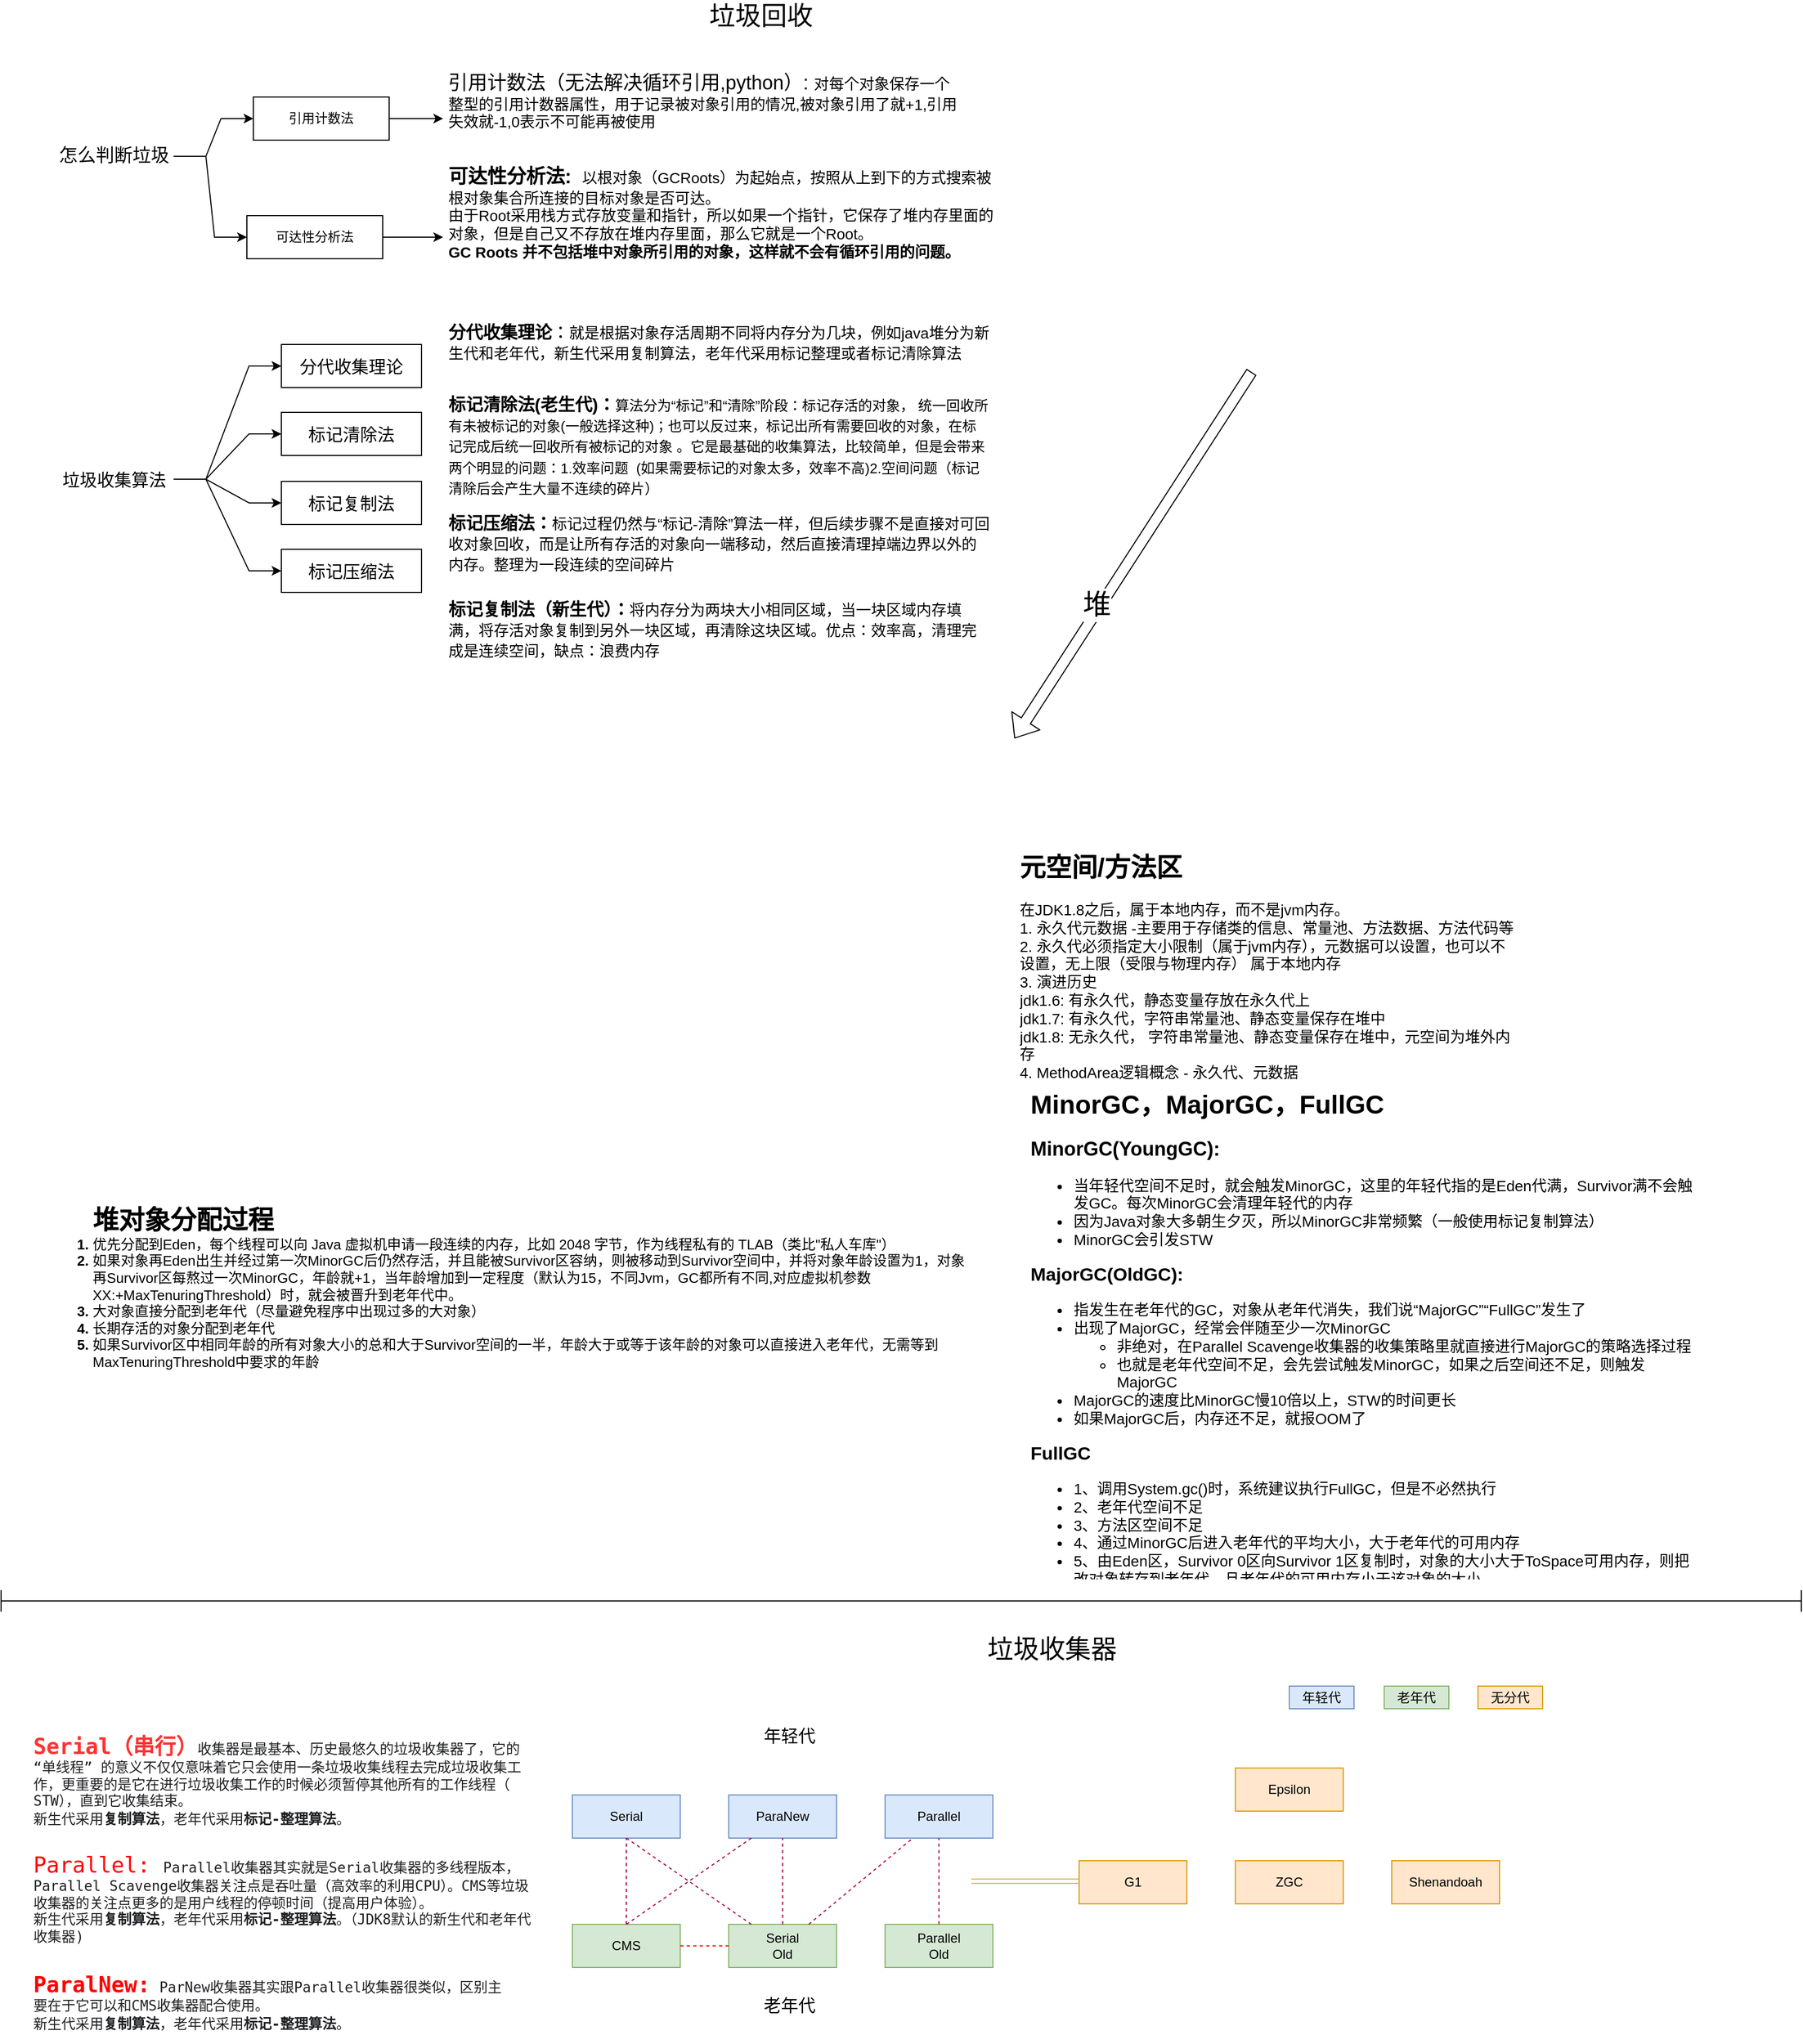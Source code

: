 <mxfile version="14.5.1" type="device"><diagram id="dV8cyQQ65th9yz1UQDVJ" name="垃圾收集器"><mxGraphModel dx="1645" dy="758" grid="1" gridSize="10" guides="1" tooltips="1" connect="1" arrows="1" fold="1" page="1" pageScale="1" pageWidth="827" pageHeight="1169" math="0" shadow="0"><root><mxCell id="0"/><mxCell id="1" parent="0"/><mxCell id="WQGvxAzjUt7yLJ4PW8EL-5" value="&lt;font style=&quot;font-size: 24px&quot;&gt;垃圾回收&lt;/font&gt;" style="text;html=1;strokeColor=none;fillColor=none;align=center;verticalAlign=middle;whiteSpace=wrap;rounded=0;" parent="1" vertex="1"><mxGeometry x="670" y="20" width="170" height="20" as="geometry"/></mxCell><mxCell id="WQGvxAzjUt7yLJ4PW8EL-6" value="" style="group" parent="1" vertex="1" connectable="0"><mxGeometry x="100" y="307.5" width="870" height="347" as="geometry"/></mxCell><mxCell id="Q7dUhuoePkNYFKDqM1IS-6" value="垃圾收集算法" style="text;html=1;strokeColor=none;fillColor=none;align=center;verticalAlign=middle;whiteSpace=wrap;rounded=0;fontSize=16;" parent="WQGvxAzjUt7yLJ4PW8EL-6" vertex="1"><mxGeometry y="127" width="110" height="50" as="geometry"/></mxCell><mxCell id="Q7dUhuoePkNYFKDqM1IS-7" value="分代收集理论" style="rounded=0;whiteSpace=wrap;html=1;fontSize=16;" parent="WQGvxAzjUt7yLJ4PW8EL-6" vertex="1"><mxGeometry x="210" y="27" width="130" height="40" as="geometry"/></mxCell><mxCell id="Q7dUhuoePkNYFKDqM1IS-2" style="edgeStyle=entityRelationEdgeStyle;rounded=0;orthogonalLoop=1;jettySize=auto;html=1;entryX=0;entryY=0.5;entryDx=0;entryDy=0;fontSize=16;" parent="WQGvxAzjUt7yLJ4PW8EL-6" source="Q7dUhuoePkNYFKDqM1IS-6" target="Q7dUhuoePkNYFKDqM1IS-7" edge="1"><mxGeometry relative="1" as="geometry"/></mxCell><mxCell id="Q7dUhuoePkNYFKDqM1IS-8" value="标记清除法" style="rounded=0;whiteSpace=wrap;html=1;fontSize=16;" parent="WQGvxAzjUt7yLJ4PW8EL-6" vertex="1"><mxGeometry x="210" y="90" width="130" height="40" as="geometry"/></mxCell><mxCell id="Q7dUhuoePkNYFKDqM1IS-3" style="edgeStyle=entityRelationEdgeStyle;rounded=0;orthogonalLoop=1;jettySize=auto;html=1;fontSize=16;" parent="WQGvxAzjUt7yLJ4PW8EL-6" source="Q7dUhuoePkNYFKDqM1IS-6" target="Q7dUhuoePkNYFKDqM1IS-8" edge="1"><mxGeometry relative="1" as="geometry"/></mxCell><mxCell id="Q7dUhuoePkNYFKDqM1IS-9" value="标记复制法" style="rounded=0;whiteSpace=wrap;html=1;fontSize=16;" parent="WQGvxAzjUt7yLJ4PW8EL-6" vertex="1"><mxGeometry x="210" y="154" width="130" height="40" as="geometry"/></mxCell><mxCell id="Q7dUhuoePkNYFKDqM1IS-4" style="edgeStyle=entityRelationEdgeStyle;rounded=0;orthogonalLoop=1;jettySize=auto;html=1;fontSize=16;" parent="WQGvxAzjUt7yLJ4PW8EL-6" source="Q7dUhuoePkNYFKDqM1IS-6" target="Q7dUhuoePkNYFKDqM1IS-9" edge="1"><mxGeometry relative="1" as="geometry"/></mxCell><mxCell id="Q7dUhuoePkNYFKDqM1IS-10" value="标记压缩法" style="rounded=0;whiteSpace=wrap;html=1;fontSize=16;" parent="WQGvxAzjUt7yLJ4PW8EL-6" vertex="1"><mxGeometry x="210" y="217" width="130" height="40" as="geometry"/></mxCell><mxCell id="Q7dUhuoePkNYFKDqM1IS-5" style="edgeStyle=entityRelationEdgeStyle;rounded=0;orthogonalLoop=1;jettySize=auto;html=1;entryX=0;entryY=0.5;entryDx=0;entryDy=0;fontSize=16;" parent="WQGvxAzjUt7yLJ4PW8EL-6" source="Q7dUhuoePkNYFKDqM1IS-6" target="Q7dUhuoePkNYFKDqM1IS-10" edge="1"><mxGeometry relative="1" as="geometry"/></mxCell><mxCell id="Q7dUhuoePkNYFKDqM1IS-11" value="&lt;p&gt;&lt;b&gt;分代收集理论&lt;/b&gt;：&lt;span style=&quot;font-weight: normal&quot;&gt;&lt;font style=&quot;font-size: 14px&quot;&gt;就是根据对象存活周期不同将内存分为几块，例如java堆分为新生代和老年代，新生代采用复制算法，老年代采用标记整理或者标记清除算法&lt;/font&gt;&lt;/span&gt;&lt;/p&gt;" style="text;html=1;strokeColor=none;fillColor=none;spacing=5;spacingTop=-20;whiteSpace=wrap;overflow=hidden;rounded=0;fontSize=16;" parent="WQGvxAzjUt7yLJ4PW8EL-6" vertex="1"><mxGeometry x="360" width="510" height="90" as="geometry"/></mxCell><mxCell id="Q7dUhuoePkNYFKDqM1IS-12" value="&lt;p&gt;&lt;b&gt;标记清除法(老生代)：&lt;/b&gt;&lt;font style=&quot;font-size: 13px&quot;&gt;算法分为“标记”和“清除”阶段：标记存活的对象， 统一回收所有未被标记的对象(一般选择这种)；也可以反过来，标记出所有需要回收的对象，在标记完成后统一回收所有被标记的对象 。它是最基础的收集算法，比较简单，但是会带来两个明显的问题：1.效率问题&amp;nbsp; (如果需要标记的对象太多，效率不高)2.空间问题（标记清除后会产生大量不连续的碎片）&lt;/font&gt;&lt;br&gt;&lt;/p&gt;" style="text;html=1;strokeColor=none;fillColor=none;spacing=5;spacingTop=-20;whiteSpace=wrap;overflow=hidden;rounded=0;fontSize=16;" parent="WQGvxAzjUt7yLJ4PW8EL-6" vertex="1"><mxGeometry x="360" y="67" width="510" height="120" as="geometry"/></mxCell><mxCell id="Q7dUhuoePkNYFKDqM1IS-13" value="&lt;p&gt;&lt;b&gt;标记复制法（新生代）：&lt;/b&gt;&lt;font style=&quot;font-size: 14px&quot;&gt;将内存分为两块大小相同区域，当一块区域内存填满，将存活对象复制到另外一块区域，再清除这块区域。优点：效率高，清理完成是连续空间，缺点：浪费内存&lt;/font&gt;&lt;br&gt;&lt;/p&gt;" style="text;html=1;strokeColor=none;fillColor=none;spacing=5;spacingTop=-20;whiteSpace=wrap;overflow=hidden;rounded=0;fontSize=16;" parent="WQGvxAzjUt7yLJ4PW8EL-6" vertex="1"><mxGeometry x="360" y="257" width="510" height="90" as="geometry"/></mxCell><mxCell id="Q7dUhuoePkNYFKDqM1IS-14" value="&lt;p&gt;&lt;b&gt;标记压缩法：&lt;/b&gt;&lt;font style=&quot;font-size: 14px&quot;&gt;标记过程仍然与“标记-清除”算法一样，但后续步骤不是直接对可回收对象回收，而是让所有存活的对象向一端移动，然后直接清理掉端边界以外的内存。整理为一段连续的空间碎片&lt;/font&gt;&lt;br&gt;&lt;/p&gt;" style="text;html=1;strokeColor=none;fillColor=none;spacing=5;spacingTop=-20;whiteSpace=wrap;overflow=hidden;rounded=0;fontSize=16;" parent="WQGvxAzjUt7yLJ4PW8EL-6" vertex="1"><mxGeometry x="360" y="177" width="510" height="90" as="geometry"/></mxCell><mxCell id="WQGvxAzjUt7yLJ4PW8EL-7" value="" style="group" parent="1" vertex="1" connectable="0"><mxGeometry x="90" y="720" width="1540" height="760" as="geometry"/></mxCell><mxCell id="Q7dUhuoePkNYFKDqM1IS-1" value="" style="shape=image;verticalLabelPosition=bottom;labelBackgroundColor=#ffffff;verticalAlign=top;aspect=fixed;imageAspect=0;image=http://image.clickear.top/20210908163105.png;" parent="WQGvxAzjUt7yLJ4PW8EL-7" vertex="1"><mxGeometry width="874.14" height="390" as="geometry"/></mxCell><mxCell id="WQGvxAzjUt7yLJ4PW8EL-1" value="&lt;h1&gt;&lt;ol&gt;&lt;font style=&quot;font-size: 24px&quot;&gt;堆对象分配过程&lt;/font&gt;&lt;br&gt;&lt;li style=&quot;font-size: 13px&quot;&gt;&lt;span style=&quot;font-weight: normal&quot;&gt;优先分配到Eden，每个线程可以向 Java 虚拟机申请一段连续的内存，比如 2048 字节，作为线程私有的 TLAB（类比&quot;私人车库&quot;）&lt;/span&gt;&lt;/li&gt;&lt;li style=&quot;font-size: 13px&quot;&gt;&lt;span style=&quot;font-weight: normal&quot;&gt;如果对象再Eden出生并经过第一次MinorGC后仍然存活，并且能被Survivor区容纳，则被移动到Survivor空间中，并将对象年龄设置为1，对象再Survivor区每熬过一次MinorGC，年龄就+1，当年龄增加到一定程度（默认为15，不同Jvm，GC都所有不同,对应虚拟机参数XX:+MaxTenuringThreshold）时，就会被晋升到老年代中。&lt;/span&gt;&lt;/li&gt;&lt;li style=&quot;font-size: 13px&quot;&gt;&lt;span style=&quot;font-weight: normal&quot;&gt;大对象直接分配到老年代（尽量避免程序中出现过多的大对象）&lt;/span&gt;&lt;/li&gt;&lt;li style=&quot;font-size: 13px&quot;&gt;&lt;span style=&quot;font-weight: normal&quot;&gt;长期存活的对象分配到老年代&lt;/span&gt;&lt;/li&gt;&lt;li style=&quot;font-size: 13px&quot;&gt;&lt;span style=&quot;font-weight: normal&quot;&gt;如果Survivor区中相同年龄的所有对象大小的总和大于Survivor空间的一半，年龄大于或等于该年龄的对象可以直接进入老年代，无需等到MaxTenuringThreshold中要求的年龄&lt;/span&gt;&lt;/li&gt;&lt;/ol&gt;&lt;/h1&gt;" style="text;html=1;strokeColor=none;fillColor=none;spacing=5;spacingTop=-20;whiteSpace=wrap;overflow=hidden;rounded=0;" parent="WQGvxAzjUt7yLJ4PW8EL-7" vertex="1"><mxGeometry y="399" width="860" height="330" as="geometry"/></mxCell><mxCell id="WQGvxAzjUt7yLJ4PW8EL-2" value="&lt;h1&gt;元空间/方法区&lt;/h1&gt;&lt;p style=&quot;font-size: 14px&quot;&gt;在JDK1.8之后，属于本地内存，而不是jvm内存。&lt;br&gt;1. 永久代元数据 -主要用于存储类的信息、常量池、方法数据、方法代码等&lt;br&gt;2. 永久代必须指定大小限制（属于&lt;span class=&quot;notion-enable-hover&quot;&gt;jvm内存&lt;/span&gt;），元数据可以设置，也可以不设置，无上限（受限与物理内存） 属于&lt;span class=&quot;notion-enable-hover&quot;&gt;本地内存&lt;br&gt;3. 演进历史&lt;br&gt;   &lt;/span&gt;jdk1.6: 有永久代，静态变量存放在永久代上&lt;span class=&quot;notion-enable-hover&quot;&gt;&lt;br&gt;   jdk&lt;/span&gt;1.7: 有永久代，字符串常量池、静态变量保存在&lt;span class=&quot;notion-enable-hover&quot;&gt;堆&lt;/span&gt;中&lt;br&gt;   jdk1.8: 无永久代， 字符串常量池、静态变量保存在&lt;span class=&quot;notion-enable-hover&quot;&gt;堆&lt;/span&gt;中，元空间为堆外内存&lt;br&gt;4. MethodArea逻辑概念 - 永久代、元数据&lt;br&gt;&lt;/p&gt;" style="text;html=1;strokeColor=none;fillColor=none;spacing=5;spacingTop=-20;whiteSpace=wrap;overflow=hidden;rounded=0;" parent="WQGvxAzjUt7yLJ4PW8EL-7" vertex="1"><mxGeometry x="900" y="80" width="470" height="230" as="geometry"/></mxCell><mxCell id="WQGvxAzjUt7yLJ4PW8EL-4" value="&lt;h1&gt;MinorGC，MajorGC，FullGC&lt;br&gt;&lt;/h1&gt;&lt;p&gt;&lt;b&gt;&lt;font style=&quot;font-size: 18px&quot;&gt;MinorGC(YoungGC):&lt;/font&gt;&lt;/b&gt;&lt;/p&gt;&lt;ul style=&quot;font-size: 14px&quot;&gt;&lt;li&gt;当年轻代空间不足时，就会触发MinorGC，这里的年轻代指的是Eden代满，Survivor满不会触发GC。每次MinorGC会清理年轻代的内存&lt;/li&gt;&lt;li&gt;因为Java对象大多朝生夕灭，所以MinorGC非常频繁（一般使用标记复制算法）&lt;/li&gt;&lt;li&gt;MinorGC会引发STW&lt;/li&gt;&lt;/ul&gt;&lt;p&gt;&lt;b&gt;&lt;font style=&quot;font-size: 17px&quot;&gt;MajorGC(OldGC):&lt;/font&gt;&lt;/b&gt;&lt;/p&gt;&lt;ul style=&quot;font-size: 14px&quot;&gt;&lt;li&gt;指发生在老年代的GC，对象从老年代消失，我们说“MajorGC”“FullGC”发生了&lt;/li&gt;&lt;li&gt;出现了MajorGC，经常会伴随至少一次MinorGC&lt;ul&gt;&lt;li&gt;非绝对，在Parallel Scavenge收集器的收集策略里就直接进行MajorGC的策略选择过程&lt;/li&gt;&lt;li&gt;也就是老年代空间不足，会先尝试触发MinorGC，如果之后空间还不足，则触发MajorGC&lt;/li&gt;&lt;/ul&gt;&lt;/li&gt;&lt;li&gt;MajorGC的速度比MinorGC慢10倍以上，STW的时间更长&lt;/li&gt;&lt;li&gt;如果MajorGC后，内存还不足，就报OOM了&lt;/li&gt;&lt;/ul&gt;&lt;p&gt;&lt;b&gt;&lt;font style=&quot;font-size: 17px&quot;&gt;FullGC&lt;/font&gt;&lt;/b&gt;&lt;/p&gt;&lt;ul style=&quot;font-size: 14px&quot;&gt;&lt;li&gt;1、调用System.gc()时，系统建议执行FullGC，但是不必然执行&lt;/li&gt;&lt;li&gt;2、老年代空间不足&lt;/li&gt;&lt;li&gt;3、方法区空间不足&lt;/li&gt;&lt;li&gt;4、通过MinorGC后进入老年代的平均大小，大于老年代的可用内存&lt;/li&gt;&lt;li&gt;5、由Eden区，Survivor 0区向Survivor 1区复制时，对象的大小大于ToSpace可用内存，则把改对象转存到老年代，且老年代的可用内存小于该对象的大小&lt;/li&gt;&lt;br&gt;&lt;/ul&gt;" style="text;html=1;strokeColor=none;fillColor=none;spacing=5;spacingTop=-20;whiteSpace=wrap;overflow=hidden;rounded=0;" parent="WQGvxAzjUt7yLJ4PW8EL-7" vertex="1"><mxGeometry x="910" y="300" width="630" height="460" as="geometry"/></mxCell><mxCell id="WQGvxAzjUt7yLJ4PW8EL-31" value="" style="shape=image;verticalLabelPosition=bottom;labelBackgroundColor=#ffffff;verticalAlign=top;aspect=fixed;imageAspect=0;image=http://image.clickear.top/20210821145909.png;" parent="1" vertex="1"><mxGeometry x="1110" y="120" width="459" height="483" as="geometry"/></mxCell><mxCell id="WQGvxAzjUt7yLJ4PW8EL-32" value="" style="shape=flexArrow;endArrow=classic;html=1;" parent="1" edge="1"><mxGeometry width="50" height="50" relative="1" as="geometry"><mxPoint x="1210" y="360" as="sourcePoint"/><mxPoint x="990" y="700" as="targetPoint"/></mxGeometry></mxCell><mxCell id="WQGvxAzjUt7yLJ4PW8EL-33" value="&lt;font style=&quot;font-size: 26px&quot;&gt;堆&lt;/font&gt;" style="edgeLabel;html=1;align=center;verticalAlign=middle;resizable=0;points=[];" parent="WQGvxAzjUt7yLJ4PW8EL-32" vertex="1" connectable="0"><mxGeometry x="0.278" y="-4" relative="1" as="geometry"><mxPoint as="offset"/></mxGeometry></mxCell><mxCell id="WQGvxAzjUt7yLJ4PW8EL-35" value="" style="shape=crossbar;whiteSpace=wrap;html=1;rounded=1;" parent="1" vertex="1"><mxGeometry x="50" y="1490" width="1670" height="20" as="geometry"/></mxCell><mxCell id="WQGvxAzjUt7yLJ4PW8EL-36" value="" style="group" parent="1" vertex="1" connectable="0"><mxGeometry x="100" y="80" width="880" height="227.5" as="geometry"/></mxCell><mxCell id="WQGvxAzjUt7yLJ4PW8EL-8" value="&lt;font style=&quot;font-size: 17px&quot;&gt;怎么判断垃圾&lt;/font&gt;" style="text;html=1;strokeColor=none;fillColor=none;align=center;verticalAlign=middle;whiteSpace=wrap;rounded=0;" parent="WQGvxAzjUt7yLJ4PW8EL-36" vertex="1"><mxGeometry y="65" width="110" height="30" as="geometry"/></mxCell><mxCell id="WQGvxAzjUt7yLJ4PW8EL-23" value="引用计数法" style="rounded=0;whiteSpace=wrap;html=1;" parent="WQGvxAzjUt7yLJ4PW8EL-36" vertex="1"><mxGeometry x="184" y="25" width="126" height="40" as="geometry"/></mxCell><mxCell id="WQGvxAzjUt7yLJ4PW8EL-25" style="edgeStyle=entityRelationEdgeStyle;rounded=0;orthogonalLoop=1;jettySize=auto;html=1;exitX=1;exitY=0.5;exitDx=0;exitDy=0;" parent="WQGvxAzjUt7yLJ4PW8EL-36" source="WQGvxAzjUt7yLJ4PW8EL-8" target="WQGvxAzjUt7yLJ4PW8EL-23" edge="1"><mxGeometry relative="1" as="geometry"/></mxCell><mxCell id="WQGvxAzjUt7yLJ4PW8EL-24" value="可达性分析法" style="rounded=0;whiteSpace=wrap;html=1;" parent="WQGvxAzjUt7yLJ4PW8EL-36" vertex="1"><mxGeometry x="178" y="135" width="126" height="40" as="geometry"/></mxCell><mxCell id="WQGvxAzjUt7yLJ4PW8EL-26" style="edgeStyle=entityRelationEdgeStyle;rounded=0;orthogonalLoop=1;jettySize=auto;html=1;entryX=0;entryY=0.5;entryDx=0;entryDy=0;" parent="WQGvxAzjUt7yLJ4PW8EL-36" source="WQGvxAzjUt7yLJ4PW8EL-8" target="WQGvxAzjUt7yLJ4PW8EL-24" edge="1"><mxGeometry relative="1" as="geometry"><mxPoint x="178" y="125" as="targetPoint"/></mxGeometry></mxCell><mxCell id="WQGvxAzjUt7yLJ4PW8EL-27" value="&lt;p&gt;&lt;font style=&quot;font-size: 18px&quot;&gt;引用计数法（无法解决循环引用,python）:&amp;nbsp;&lt;/font&gt;&lt;span style=&quot;font-weight: normal&quot;&gt;&lt;font style=&quot;font-size: 14px&quot;&gt;对每个对象保存一个整型的引用计数器属性，用于记录被对象引用的情况,被对象引用了就+1,引用失效就-1,0表示不可能再被使用&lt;/font&gt;&lt;/span&gt;&lt;/p&gt;" style="text;html=1;strokeColor=none;fillColor=none;spacing=5;spacingTop=-20;whiteSpace=wrap;overflow=hidden;rounded=0;" parent="WQGvxAzjUt7yLJ4PW8EL-36" vertex="1"><mxGeometry x="360" width="480" height="90" as="geometry"/></mxCell><mxCell id="WQGvxAzjUt7yLJ4PW8EL-29" value="" style="edgeStyle=entityRelationEdgeStyle;rounded=0;orthogonalLoop=1;jettySize=auto;html=1;" parent="WQGvxAzjUt7yLJ4PW8EL-36" source="WQGvxAzjUt7yLJ4PW8EL-23" target="WQGvxAzjUt7yLJ4PW8EL-27" edge="1"><mxGeometry relative="1" as="geometry"/></mxCell><mxCell id="WQGvxAzjUt7yLJ4PW8EL-28" value="&lt;h1&gt;&lt;/h1&gt;&lt;font&gt;&lt;span style=&quot;font-size: 18px&quot;&gt;&lt;b&gt;可达性分析法:&amp;nbsp;&amp;nbsp;&lt;/b&gt;&lt;/span&gt;&lt;span style=&quot;font-size: 14px&quot;&gt;以根对象（GCRoots）为起始点，按照从上到下的方式搜索被根对象集合所连接的目标对象是否可达。&lt;/span&gt;&lt;span style=&quot;font-size: 14px&quot;&gt;&lt;br&gt;由于Root采用栈方式存放变量和指针，所以如果一个指针，它保存了堆内存里面的对象，但是自己又不存放在堆内存里面，那么它就是一个Root。&lt;/span&gt;&lt;br&gt;&lt;span style=&quot;font-size: 14px ; font-weight: 600&quot; class=&quot;notion-enable-hover&quot;&gt;GC Roots 并不包括堆中对象所引用的对象，这样就不会有循环引用的问题。&lt;/span&gt;&lt;/font&gt;" style="text;html=1;strokeColor=none;fillColor=none;spacing=5;spacingTop=-20;whiteSpace=wrap;overflow=hidden;rounded=0;" parent="WQGvxAzjUt7yLJ4PW8EL-36" vertex="1"><mxGeometry x="360" y="82.5" width="520" height="145" as="geometry"/></mxCell><mxCell id="WQGvxAzjUt7yLJ4PW8EL-30" style="edgeStyle=entityRelationEdgeStyle;rounded=0;orthogonalLoop=1;jettySize=auto;html=1;" parent="WQGvxAzjUt7yLJ4PW8EL-36" source="WQGvxAzjUt7yLJ4PW8EL-24" target="WQGvxAzjUt7yLJ4PW8EL-28" edge="1"><mxGeometry relative="1" as="geometry"/></mxCell><mxCell id="n2BbVcTGcPhmbOC2pmK8-103" value="&lt;p style=&quot;font-size: 13px&quot;&gt;&lt;b&gt;&lt;font color=&quot;#ff3333&quot;&gt;&lt;span style=&quot;font-family: &amp;#34;menlo&amp;#34; , monospace ; background-color: rgb(255 , 255 , 255)&quot;&gt;&lt;font style=&quot;font-size: 20px&quot;&gt;Serial（串行&lt;/font&gt;&lt;/span&gt;&lt;span style=&quot;font-family: &amp;#34;menlo&amp;#34; , monospace ; background-color: rgb(255 , 255 , 255)&quot;&gt;&lt;font style=&quot;font-size: 20px&quot;&gt;）&lt;/font&gt;&lt;/span&gt;&lt;/font&gt;&lt;/b&gt;&lt;span style=&quot;color: rgb(32 , 33 , 36) ; font-family: &amp;#34;menlo&amp;#34; , monospace ; font-weight: 400 ; background-color: rgb(255 , 255 , 255)&quot;&gt;&lt;font style=&quot;font-size: 13px&quot;&gt;收集器是最基本、历史最悠久的垃圾收集器了，它的 “单线程” 的意义不仅仅意味着它只会使用一条垃圾收集线程去完成垃圾收集工作，更重要的是它在进行垃圾收集工作的时候必须暂停其他所有的工作线程（ STW），直到它收集结束。&lt;br&gt;&lt;/font&gt;&lt;/span&gt;&lt;span style=&quot;color: rgb(32 , 33 , 36) ; font-family: &amp;#34;menlo&amp;#34; , monospace ; background-color: rgb(255 , 255 , 255)&quot;&gt;&lt;font style=&quot;font-size: 13px&quot;&gt;新生代采用&lt;b&gt;复制算法&lt;/b&gt;，老年代采用&lt;b&gt;标记-整理算法&lt;/b&gt;。&lt;/font&gt;&lt;/span&gt;&lt;span style=&quot;color: rgb(32 , 33 , 36) ; font-family: &amp;#34;menlo&amp;#34; , monospace ; font-weight: 400 ; background-color: rgb(255 , 255 , 255)&quot;&gt;&lt;font style=&quot;font-size: 14px&quot;&gt;&lt;br&gt;&lt;/font&gt;&lt;/span&gt;&lt;/p&gt;" style="text;html=1;strokeColor=none;fillColor=none;spacing=5;spacingTop=-20;whiteSpace=wrap;overflow=hidden;rounded=0;fontSize=16;" vertex="1" parent="1"><mxGeometry x="75" y="1620" width="475" height="100" as="geometry"/></mxCell><mxCell id="n2BbVcTGcPhmbOC2pmK8-104" value="&lt;p style=&quot;font-size: 13px&quot;&gt;&lt;span style=&quot;font-family: &amp;#34;menlo&amp;#34; , monospace ; background-color: rgb(255 , 255 , 255)&quot;&gt;&lt;font style=&quot;font-size: 20px&quot;&gt;&lt;font color=&quot;#ff0000&quot;&gt;Parallel:&lt;/font&gt;&lt;font color=&quot;#202124&quot;&gt;&amp;nbsp;&lt;/font&gt;&lt;/font&gt;&lt;/span&gt;&lt;font color=&quot;#202124&quot; face=&quot;menlo, monospace&quot; style=&quot;font-size: 13px&quot;&gt;&lt;span style=&quot;background-color: rgb(255 , 255 , 255)&quot;&gt;Parallel收集器其实就是Serial收集器的多线程版本，Parallel Scavenge收集器关注点是吞吐量（高效率的利用CPU）。CMS等垃圾收集器的关注点更多的是用户线程的停顿时间（提高用户体验）。&lt;/span&gt;&lt;/font&gt;&lt;br&gt;&lt;span style=&quot;color: rgb(32 , 33 , 36) ; font-family: &amp;#34;menlo&amp;#34; , monospace ; background-color: rgb(255 , 255 , 255)&quot;&gt;新生代采用&lt;b&gt;复制算法&lt;/b&gt;，老年代采用&lt;b&gt;标记-整理算法&lt;/b&gt;。（JDK8默认的新生代和老年代收集器)&lt;/span&gt;&lt;font color=&quot;#202124&quot; face=&quot;menlo, monospace&quot;&gt;&lt;span style=&quot;background-color: rgb(255 , 255 , 255)&quot;&gt;&lt;br&gt;&lt;/span&gt;&lt;/font&gt;&lt;/p&gt;" style="text;html=1;strokeColor=none;fillColor=none;spacing=5;spacingTop=-20;whiteSpace=wrap;overflow=hidden;rounded=0;fontSize=16;" vertex="1" parent="1"><mxGeometry x="75" y="1730" width="475" height="110" as="geometry"/></mxCell><mxCell id="n2BbVcTGcPhmbOC2pmK8-105" value="&lt;p style=&quot;font-size: 14px&quot;&gt;&lt;/p&gt;&lt;p style=&quot;font-size: 13px&quot;&gt;&lt;span style=&quot;font-family: &amp;#34;menlo&amp;#34; , monospace ; background-color: rgb(255 , 255 , 255)&quot;&gt;&lt;font color=&quot;#ff0000&quot; style=&quot;font-size: 20px&quot;&gt;&lt;b&gt;ParalNew:&lt;/b&gt;&lt;/font&gt;&lt;/span&gt;&lt;span style=&quot;color: rgb(32 , 33 , 36) ; font-family: &amp;#34;menlo&amp;#34; , monospace ; background-color: rgb(255 , 255 , 255) ; font-size: 14px&quot;&gt;&amp;nbsp;&lt;/span&gt;&lt;span style=&quot;color: rgb(32 , 33 , 36) ; font-family: &amp;#34;menlo&amp;#34; , monospace ; background-color: rgb(255 , 255 , 255)&quot;&gt;&lt;font style=&quot;font-size: 13px&quot;&gt;ParNew收集器其实跟Parallel收集器很类似，区别主要在于它可以和CMS收集器配合使用。&lt;br&gt;&lt;/font&gt;&lt;/span&gt;&lt;span style=&quot;color: rgb(32 , 33 , 36) ; font-family: &amp;#34;menlo&amp;#34; , monospace ; background-color: rgb(255 , 255 , 255)&quot;&gt;新生代采用&lt;b&gt;复制算法&lt;/b&gt;，老年代采用&lt;b&gt;标记-整理算法&lt;/b&gt;。&lt;/span&gt;&lt;span style=&quot;color: rgb(32 , 33 , 36) ; font-family: &amp;#34;menlo&amp;#34; , monospace ; background-color: rgb(255 , 255 , 255)&quot;&gt;&lt;font style=&quot;font-size: 14px&quot;&gt;&lt;br&gt;&lt;/font&gt;&lt;/span&gt;&lt;/p&gt;" style="text;html=1;strokeColor=none;fillColor=none;spacing=5;spacingTop=-20;whiteSpace=wrap;overflow=hidden;rounded=0;fontSize=16;" vertex="1" parent="1"><mxGeometry x="75" y="1840" width="455" height="70" as="geometry"/></mxCell><mxCell id="n2BbVcTGcPhmbOC2pmK8-107" value="" style="group" vertex="1" connectable="0" parent="1"><mxGeometry x="580" y="1530" width="900" height="360" as="geometry"/></mxCell><mxCell id="n2BbVcTGcPhmbOC2pmK8-1" value="&lt;font style=&quot;font-size: 24px&quot;&gt;垃圾收集器&lt;/font&gt;" style="text;html=1;strokeColor=none;fillColor=none;align=center;verticalAlign=middle;whiteSpace=wrap;rounded=0;" vertex="1" parent="n2BbVcTGcPhmbOC2pmK8-107"><mxGeometry x="360" width="170" height="30" as="geometry"/></mxCell><mxCell id="n2BbVcTGcPhmbOC2pmK8-52" value="年轻代" style="rounded=0;whiteSpace=wrap;html=1;fillColor=#dae8fc;strokeColor=#6c8ebf;" vertex="1" parent="n2BbVcTGcPhmbOC2pmK8-107"><mxGeometry x="665" y="49" width="60" height="21" as="geometry"/></mxCell><mxCell id="n2BbVcTGcPhmbOC2pmK8-55" value="Serial" style="rounded=0;whiteSpace=wrap;html=1;fillColor=#dae8fc;strokeColor=#6c8ebf;" vertex="1" parent="n2BbVcTGcPhmbOC2pmK8-107"><mxGeometry y="150" width="100" height="40" as="geometry"/></mxCell><mxCell id="n2BbVcTGcPhmbOC2pmK8-65" value="ParaNew" style="rounded=0;whiteSpace=wrap;html=1;fillColor=#dae8fc;strokeColor=#6c8ebf;" vertex="1" parent="n2BbVcTGcPhmbOC2pmK8-107"><mxGeometry x="145" y="150" width="100" height="40" as="geometry"/></mxCell><mxCell id="n2BbVcTGcPhmbOC2pmK8-66" value="Parallel" style="rounded=0;whiteSpace=wrap;html=1;fillColor=#dae8fc;strokeColor=#6c8ebf;" vertex="1" parent="n2BbVcTGcPhmbOC2pmK8-107"><mxGeometry x="290" y="150" width="100" height="40" as="geometry"/></mxCell><mxCell id="n2BbVcTGcPhmbOC2pmK8-67" value="CMS" style="rounded=0;whiteSpace=wrap;html=1;fillColor=#d5e8d4;strokeColor=#82b366;" vertex="1" parent="n2BbVcTGcPhmbOC2pmK8-107"><mxGeometry y="270" width="100" height="40" as="geometry"/></mxCell><mxCell id="n2BbVcTGcPhmbOC2pmK8-68" value="Serial&lt;br&gt;Old" style="rounded=0;whiteSpace=wrap;html=1;fillColor=#d5e8d4;strokeColor=#82b366;" vertex="1" parent="n2BbVcTGcPhmbOC2pmK8-107"><mxGeometry x="145" y="270" width="100" height="40" as="geometry"/></mxCell><mxCell id="n2BbVcTGcPhmbOC2pmK8-69" value="Parallel&lt;br&gt;Old" style="rounded=0;whiteSpace=wrap;html=1;fillColor=#d5e8d4;strokeColor=#82b366;" vertex="1" parent="n2BbVcTGcPhmbOC2pmK8-107"><mxGeometry x="290" y="270" width="100" height="40" as="geometry"/></mxCell><mxCell id="n2BbVcTGcPhmbOC2pmK8-70" value="G1" style="rounded=0;whiteSpace=wrap;html=1;fillColor=#ffe6cc;strokeColor=#d79b00;" vertex="1" parent="n2BbVcTGcPhmbOC2pmK8-107"><mxGeometry x="470" y="211" width="100" height="40" as="geometry"/></mxCell><mxCell id="n2BbVcTGcPhmbOC2pmK8-71" value="ZGC" style="rounded=0;whiteSpace=wrap;html=1;fillColor=#ffe6cc;strokeColor=#d79b00;" vertex="1" parent="n2BbVcTGcPhmbOC2pmK8-107"><mxGeometry x="615" y="211" width="100" height="40" as="geometry"/></mxCell><mxCell id="n2BbVcTGcPhmbOC2pmK8-72" value="Shenandoah" style="rounded=0;whiteSpace=wrap;html=1;fillColor=#ffe6cc;strokeColor=#d79b00;" vertex="1" parent="n2BbVcTGcPhmbOC2pmK8-107"><mxGeometry x="760" y="211" width="100" height="40" as="geometry"/></mxCell><mxCell id="n2BbVcTGcPhmbOC2pmK8-73" value="Epsilon" style="rounded=0;whiteSpace=wrap;html=1;fillColor=#ffe6cc;strokeColor=#d79b00;" vertex="1" parent="n2BbVcTGcPhmbOC2pmK8-107"><mxGeometry x="615" y="125" width="100" height="40" as="geometry"/></mxCell><mxCell id="n2BbVcTGcPhmbOC2pmK8-75" value="老年代" style="rounded=0;whiteSpace=wrap;html=1;fillColor=#d5e8d4;strokeColor=#82b366;" vertex="1" parent="n2BbVcTGcPhmbOC2pmK8-107"><mxGeometry x="753" y="49" width="60" height="21" as="geometry"/></mxCell><mxCell id="n2BbVcTGcPhmbOC2pmK8-76" value="无分代" style="rounded=0;whiteSpace=wrap;html=1;fillColor=#ffe6cc;strokeColor=#d79b00;" vertex="1" parent="n2BbVcTGcPhmbOC2pmK8-107"><mxGeometry x="840" y="49" width="60" height="21" as="geometry"/></mxCell><mxCell id="n2BbVcTGcPhmbOC2pmK8-83" value="年轻代" style="text;html=1;strokeColor=none;fillColor=none;align=center;verticalAlign=middle;whiteSpace=wrap;rounded=0;dashed=1;strokeWidth=4;fontSize=16;" vertex="1" parent="n2BbVcTGcPhmbOC2pmK8-107"><mxGeometry x="154" y="80" width="95" height="30" as="geometry"/></mxCell><mxCell id="n2BbVcTGcPhmbOC2pmK8-84" value="老年代" style="text;html=1;strokeColor=none;fillColor=none;align=center;verticalAlign=middle;whiteSpace=wrap;rounded=0;dashed=1;strokeWidth=4;fontSize=16;" vertex="1" parent="n2BbVcTGcPhmbOC2pmK8-107"><mxGeometry x="154" y="330" width="95" height="30" as="geometry"/></mxCell><mxCell id="n2BbVcTGcPhmbOC2pmK8-93" value="" style="endArrow=none;dashed=1;html=1;fontSize=16;fillColor=#d80073;strokeColor=#A50040;" edge="1" parent="n2BbVcTGcPhmbOC2pmK8-107" source="n2BbVcTGcPhmbOC2pmK8-67" target="n2BbVcTGcPhmbOC2pmK8-55"><mxGeometry width="50" height="50" relative="1" as="geometry"><mxPoint x="-190" y="420" as="sourcePoint"/><mxPoint x="-140" y="370" as="targetPoint"/></mxGeometry></mxCell><mxCell id="n2BbVcTGcPhmbOC2pmK8-95" value="" style="endArrow=none;dashed=1;html=1;fontSize=16;exitX=0.5;exitY=1;exitDx=0;exitDy=0;fillColor=#d80073;strokeColor=#A50040;" edge="1" parent="n2BbVcTGcPhmbOC2pmK8-107" source="n2BbVcTGcPhmbOC2pmK8-55" target="n2BbVcTGcPhmbOC2pmK8-68"><mxGeometry width="50" height="50" relative="1" as="geometry"><mxPoint x="80" y="390" as="sourcePoint"/><mxPoint x="130" y="340" as="targetPoint"/></mxGeometry></mxCell><mxCell id="n2BbVcTGcPhmbOC2pmK8-96" value="" style="endArrow=none;dashed=1;html=1;fontSize=16;fillColor=#d80073;strokeColor=#A50040;" edge="1" parent="n2BbVcTGcPhmbOC2pmK8-107" source="n2BbVcTGcPhmbOC2pmK8-68" target="n2BbVcTGcPhmbOC2pmK8-65"><mxGeometry width="50" height="50" relative="1" as="geometry"><mxPoint x="140" y="330" as="sourcePoint"/><mxPoint x="190" y="280" as="targetPoint"/></mxGeometry></mxCell><mxCell id="n2BbVcTGcPhmbOC2pmK8-97" value="" style="endArrow=none;dashed=1;html=1;fontSize=16;fillColor=#d80073;strokeColor=#A50040;" edge="1" parent="n2BbVcTGcPhmbOC2pmK8-107" source="n2BbVcTGcPhmbOC2pmK8-68" target="n2BbVcTGcPhmbOC2pmK8-66"><mxGeometry width="50" height="50" relative="1" as="geometry"><mxPoint x="80" y="420" as="sourcePoint"/><mxPoint x="130" y="370" as="targetPoint"/></mxGeometry></mxCell><mxCell id="n2BbVcTGcPhmbOC2pmK8-98" value="" style="endArrow=none;dashed=1;html=1;fontSize=16;fillColor=#d80073;strokeColor=#A50040;" edge="1" parent="n2BbVcTGcPhmbOC2pmK8-107" source="n2BbVcTGcPhmbOC2pmK8-69" target="n2BbVcTGcPhmbOC2pmK8-66"><mxGeometry width="50" height="50" relative="1" as="geometry"><mxPoint x="210" y="440" as="sourcePoint"/><mxPoint x="260" y="390" as="targetPoint"/></mxGeometry></mxCell><mxCell id="n2BbVcTGcPhmbOC2pmK8-99" value="" style="endArrow=none;dashed=1;html=1;fontSize=16;exitX=0.5;exitY=0;exitDx=0;exitDy=0;fillColor=#d80073;strokeColor=#A50040;" edge="1" parent="n2BbVcTGcPhmbOC2pmK8-107" source="n2BbVcTGcPhmbOC2pmK8-67" target="n2BbVcTGcPhmbOC2pmK8-65"><mxGeometry width="50" height="50" relative="1" as="geometry"><mxPoint x="-10" y="440" as="sourcePoint"/><mxPoint x="40" y="390" as="targetPoint"/></mxGeometry></mxCell><mxCell id="n2BbVcTGcPhmbOC2pmK8-100" value="" style="shape=link;html=1;strokeColor=#D6B656;fontSize=16;" edge="1" parent="n2BbVcTGcPhmbOC2pmK8-107"><mxGeometry width="100" relative="1" as="geometry"><mxPoint x="370" y="230" as="sourcePoint"/><mxPoint x="470" y="230" as="targetPoint"/></mxGeometry></mxCell><mxCell id="n2BbVcTGcPhmbOC2pmK8-106" value="" style="endArrow=none;dashed=1;html=1;fontSize=16;strokeColor=#FF0000;" edge="1" parent="n2BbVcTGcPhmbOC2pmK8-107" source="n2BbVcTGcPhmbOC2pmK8-67" target="n2BbVcTGcPhmbOC2pmK8-68"><mxGeometry width="50" height="50" relative="1" as="geometry"><mxPoint x="50" y="330" as="sourcePoint"/><mxPoint x="100" y="280" as="targetPoint"/></mxGeometry></mxCell></root></mxGraphModel></diagram></mxfile>